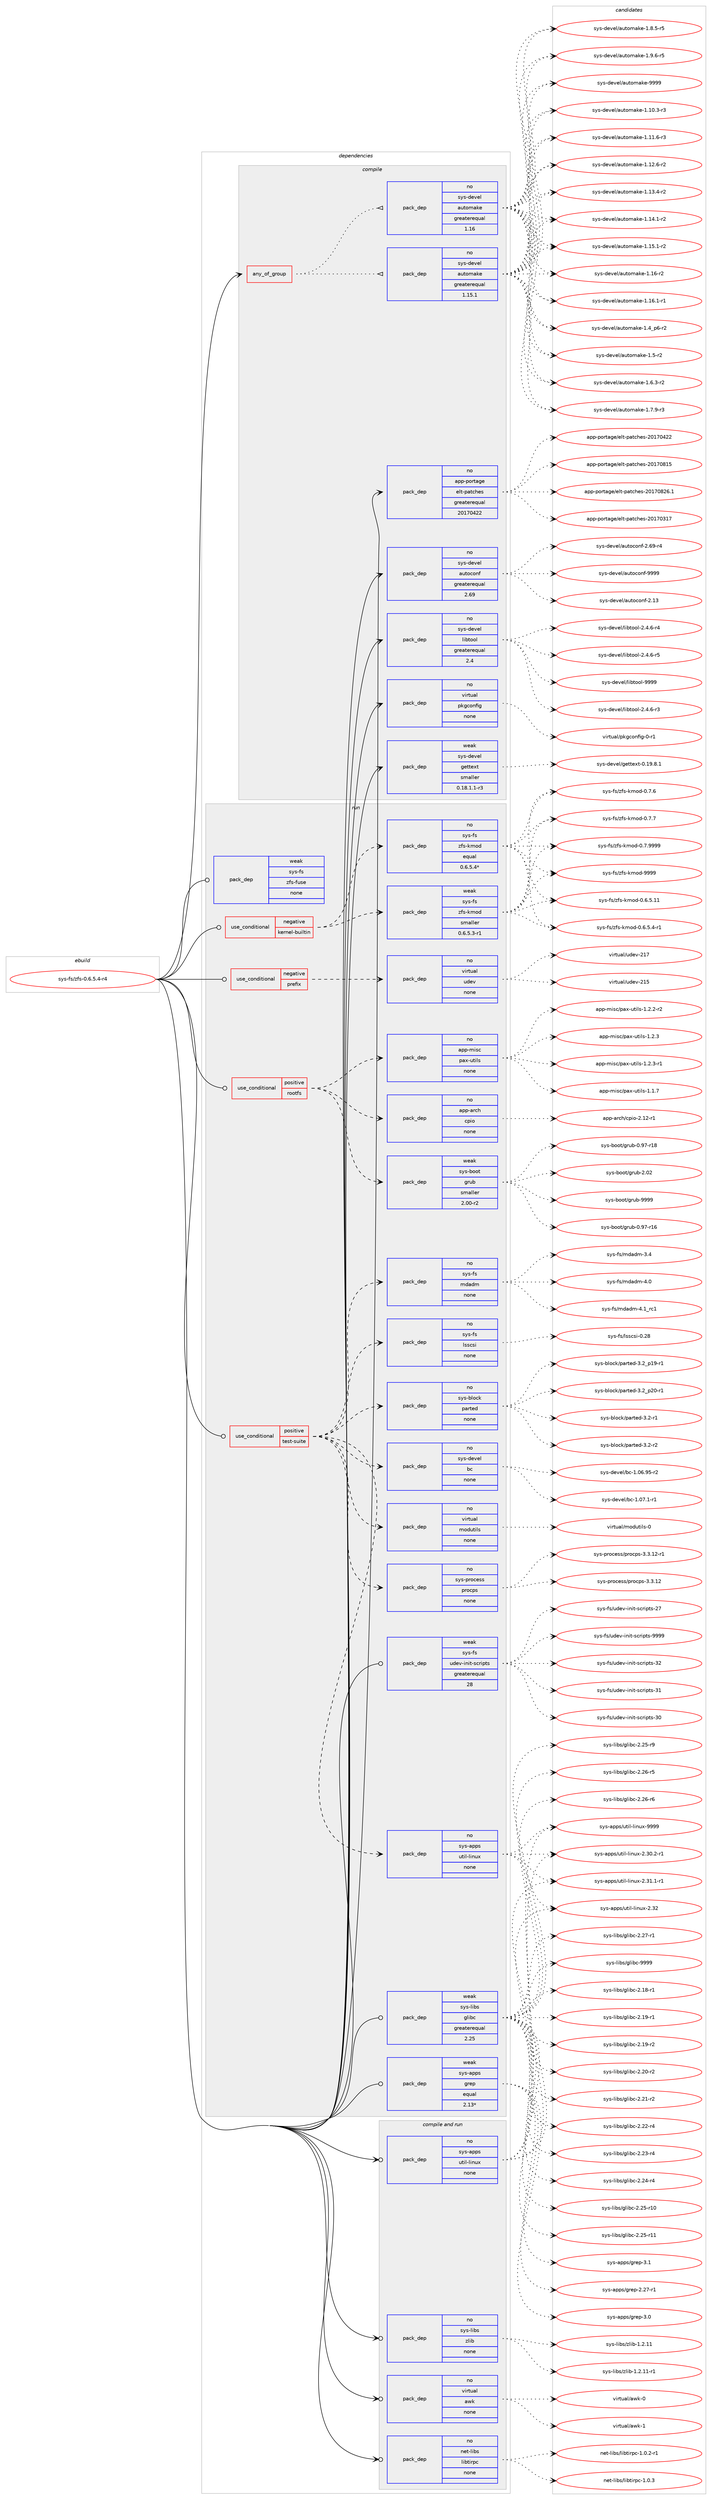 digraph prolog {

# *************
# Graph options
# *************

newrank=true;
concentrate=true;
compound=true;
graph [rankdir=LR,fontname=Helvetica,fontsize=10,ranksep=1.5];#, ranksep=2.5, nodesep=0.2];
edge  [arrowhead=vee];
node  [fontname=Helvetica,fontsize=10];

# **********
# The ebuild
# **********

subgraph cluster_leftcol {
color=gray;
rank=same;
label=<<i>ebuild</i>>;
id [label="sys-fs/zfs-0.6.5.4-r4", color=red, width=4, href="../sys-fs/zfs-0.6.5.4-r4.svg"];
}

# ****************
# The dependencies
# ****************

subgraph cluster_midcol {
color=gray;
label=<<i>dependencies</i>>;
subgraph cluster_compile {
fillcolor="#eeeeee";
style=filled;
label=<<i>compile</i>>;
subgraph any73 {
dependency7080 [label=<<TABLE BORDER="0" CELLBORDER="1" CELLSPACING="0" CELLPADDING="4"><TR><TD CELLPADDING="10">any_of_group</TD></TR></TABLE>>, shape=none, color=red];subgraph pack6257 {
dependency7081 [label=<<TABLE BORDER="0" CELLBORDER="1" CELLSPACING="0" CELLPADDING="4" WIDTH="220"><TR><TD ROWSPAN="6" CELLPADDING="30">pack_dep</TD></TR><TR><TD WIDTH="110">no</TD></TR><TR><TD>sys-devel</TD></TR><TR><TD>automake</TD></TR><TR><TD>greaterequal</TD></TR><TR><TD>1.16</TD></TR></TABLE>>, shape=none, color=blue];
}
dependency7080:e -> dependency7081:w [weight=20,style="dotted",arrowhead="oinv"];
subgraph pack6258 {
dependency7082 [label=<<TABLE BORDER="0" CELLBORDER="1" CELLSPACING="0" CELLPADDING="4" WIDTH="220"><TR><TD ROWSPAN="6" CELLPADDING="30">pack_dep</TD></TR><TR><TD WIDTH="110">no</TD></TR><TR><TD>sys-devel</TD></TR><TR><TD>automake</TD></TR><TR><TD>greaterequal</TD></TR><TR><TD>1.15.1</TD></TR></TABLE>>, shape=none, color=blue];
}
dependency7080:e -> dependency7082:w [weight=20,style="dotted",arrowhead="oinv"];
}
id:e -> dependency7080:w [weight=20,style="solid",arrowhead="vee"];
subgraph pack6259 {
dependency7083 [label=<<TABLE BORDER="0" CELLBORDER="1" CELLSPACING="0" CELLPADDING="4" WIDTH="220"><TR><TD ROWSPAN="6" CELLPADDING="30">pack_dep</TD></TR><TR><TD WIDTH="110">no</TD></TR><TR><TD>app-portage</TD></TR><TR><TD>elt-patches</TD></TR><TR><TD>greaterequal</TD></TR><TR><TD>20170422</TD></TR></TABLE>>, shape=none, color=blue];
}
id:e -> dependency7083:w [weight=20,style="solid",arrowhead="vee"];
subgraph pack6260 {
dependency7084 [label=<<TABLE BORDER="0" CELLBORDER="1" CELLSPACING="0" CELLPADDING="4" WIDTH="220"><TR><TD ROWSPAN="6" CELLPADDING="30">pack_dep</TD></TR><TR><TD WIDTH="110">no</TD></TR><TR><TD>sys-devel</TD></TR><TR><TD>autoconf</TD></TR><TR><TD>greaterequal</TD></TR><TR><TD>2.69</TD></TR></TABLE>>, shape=none, color=blue];
}
id:e -> dependency7084:w [weight=20,style="solid",arrowhead="vee"];
subgraph pack6261 {
dependency7085 [label=<<TABLE BORDER="0" CELLBORDER="1" CELLSPACING="0" CELLPADDING="4" WIDTH="220"><TR><TD ROWSPAN="6" CELLPADDING="30">pack_dep</TD></TR><TR><TD WIDTH="110">no</TD></TR><TR><TD>sys-devel</TD></TR><TR><TD>libtool</TD></TR><TR><TD>greaterequal</TD></TR><TR><TD>2.4</TD></TR></TABLE>>, shape=none, color=blue];
}
id:e -> dependency7085:w [weight=20,style="solid",arrowhead="vee"];
subgraph pack6262 {
dependency7086 [label=<<TABLE BORDER="0" CELLBORDER="1" CELLSPACING="0" CELLPADDING="4" WIDTH="220"><TR><TD ROWSPAN="6" CELLPADDING="30">pack_dep</TD></TR><TR><TD WIDTH="110">no</TD></TR><TR><TD>virtual</TD></TR><TR><TD>pkgconfig</TD></TR><TR><TD>none</TD></TR><TR><TD></TD></TR></TABLE>>, shape=none, color=blue];
}
id:e -> dependency7086:w [weight=20,style="solid",arrowhead="vee"];
subgraph pack6263 {
dependency7087 [label=<<TABLE BORDER="0" CELLBORDER="1" CELLSPACING="0" CELLPADDING="4" WIDTH="220"><TR><TD ROWSPAN="6" CELLPADDING="30">pack_dep</TD></TR><TR><TD WIDTH="110">weak</TD></TR><TR><TD>sys-devel</TD></TR><TR><TD>gettext</TD></TR><TR><TD>smaller</TD></TR><TR><TD>0.18.1.1-r3</TD></TR></TABLE>>, shape=none, color=blue];
}
id:e -> dependency7087:w [weight=20,style="solid",arrowhead="vee"];
}
subgraph cluster_compileandrun {
fillcolor="#eeeeee";
style=filled;
label=<<i>compile and run</i>>;
subgraph pack6264 {
dependency7088 [label=<<TABLE BORDER="0" CELLBORDER="1" CELLSPACING="0" CELLPADDING="4" WIDTH="220"><TR><TD ROWSPAN="6" CELLPADDING="30">pack_dep</TD></TR><TR><TD WIDTH="110">no</TD></TR><TR><TD>net-libs</TD></TR><TR><TD>libtirpc</TD></TR><TR><TD>none</TD></TR><TR><TD></TD></TR></TABLE>>, shape=none, color=blue];
}
id:e -> dependency7088:w [weight=20,style="solid",arrowhead="odotvee"];
subgraph pack6265 {
dependency7089 [label=<<TABLE BORDER="0" CELLBORDER="1" CELLSPACING="0" CELLPADDING="4" WIDTH="220"><TR><TD ROWSPAN="6" CELLPADDING="30">pack_dep</TD></TR><TR><TD WIDTH="110">no</TD></TR><TR><TD>sys-apps</TD></TR><TR><TD>util-linux</TD></TR><TR><TD>none</TD></TR><TR><TD></TD></TR></TABLE>>, shape=none, color=blue];
}
id:e -> dependency7089:w [weight=20,style="solid",arrowhead="odotvee"];
subgraph pack6266 {
dependency7090 [label=<<TABLE BORDER="0" CELLBORDER="1" CELLSPACING="0" CELLPADDING="4" WIDTH="220"><TR><TD ROWSPAN="6" CELLPADDING="30">pack_dep</TD></TR><TR><TD WIDTH="110">no</TD></TR><TR><TD>sys-libs</TD></TR><TR><TD>zlib</TD></TR><TR><TD>none</TD></TR><TR><TD></TD></TR></TABLE>>, shape=none, color=blue];
}
id:e -> dependency7090:w [weight=20,style="solid",arrowhead="odotvee"];
subgraph pack6267 {
dependency7091 [label=<<TABLE BORDER="0" CELLBORDER="1" CELLSPACING="0" CELLPADDING="4" WIDTH="220"><TR><TD ROWSPAN="6" CELLPADDING="30">pack_dep</TD></TR><TR><TD WIDTH="110">no</TD></TR><TR><TD>virtual</TD></TR><TR><TD>awk</TD></TR><TR><TD>none</TD></TR><TR><TD></TD></TR></TABLE>>, shape=none, color=blue];
}
id:e -> dependency7091:w [weight=20,style="solid",arrowhead="odotvee"];
}
subgraph cluster_run {
fillcolor="#eeeeee";
style=filled;
label=<<i>run</i>>;
subgraph cond751 {
dependency7092 [label=<<TABLE BORDER="0" CELLBORDER="1" CELLSPACING="0" CELLPADDING="4"><TR><TD ROWSPAN="3" CELLPADDING="10">use_conditional</TD></TR><TR><TD>negative</TD></TR><TR><TD>kernel-builtin</TD></TR></TABLE>>, shape=none, color=red];
subgraph pack6268 {
dependency7093 [label=<<TABLE BORDER="0" CELLBORDER="1" CELLSPACING="0" CELLPADDING="4" WIDTH="220"><TR><TD ROWSPAN="6" CELLPADDING="30">pack_dep</TD></TR><TR><TD WIDTH="110">no</TD></TR><TR><TD>sys-fs</TD></TR><TR><TD>zfs-kmod</TD></TR><TR><TD>equal</TD></TR><TR><TD>0.6.5.4*</TD></TR></TABLE>>, shape=none, color=blue];
}
dependency7092:e -> dependency7093:w [weight=20,style="dashed",arrowhead="vee"];
subgraph pack6269 {
dependency7094 [label=<<TABLE BORDER="0" CELLBORDER="1" CELLSPACING="0" CELLPADDING="4" WIDTH="220"><TR><TD ROWSPAN="6" CELLPADDING="30">pack_dep</TD></TR><TR><TD WIDTH="110">weak</TD></TR><TR><TD>sys-fs</TD></TR><TR><TD>zfs-kmod</TD></TR><TR><TD>smaller</TD></TR><TR><TD>0.6.5.3-r1</TD></TR></TABLE>>, shape=none, color=blue];
}
dependency7092:e -> dependency7094:w [weight=20,style="dashed",arrowhead="vee"];
}
id:e -> dependency7092:w [weight=20,style="solid",arrowhead="odot"];
subgraph cond752 {
dependency7095 [label=<<TABLE BORDER="0" CELLBORDER="1" CELLSPACING="0" CELLPADDING="4"><TR><TD ROWSPAN="3" CELLPADDING="10">use_conditional</TD></TR><TR><TD>negative</TD></TR><TR><TD>prefix</TD></TR></TABLE>>, shape=none, color=red];
subgraph pack6270 {
dependency7096 [label=<<TABLE BORDER="0" CELLBORDER="1" CELLSPACING="0" CELLPADDING="4" WIDTH="220"><TR><TD ROWSPAN="6" CELLPADDING="30">pack_dep</TD></TR><TR><TD WIDTH="110">no</TD></TR><TR><TD>virtual</TD></TR><TR><TD>udev</TD></TR><TR><TD>none</TD></TR><TR><TD></TD></TR></TABLE>>, shape=none, color=blue];
}
dependency7095:e -> dependency7096:w [weight=20,style="dashed",arrowhead="vee"];
}
id:e -> dependency7095:w [weight=20,style="solid",arrowhead="odot"];
subgraph cond753 {
dependency7097 [label=<<TABLE BORDER="0" CELLBORDER="1" CELLSPACING="0" CELLPADDING="4"><TR><TD ROWSPAN="3" CELLPADDING="10">use_conditional</TD></TR><TR><TD>positive</TD></TR><TR><TD>rootfs</TD></TR></TABLE>>, shape=none, color=red];
subgraph pack6271 {
dependency7098 [label=<<TABLE BORDER="0" CELLBORDER="1" CELLSPACING="0" CELLPADDING="4" WIDTH="220"><TR><TD ROWSPAN="6" CELLPADDING="30">pack_dep</TD></TR><TR><TD WIDTH="110">no</TD></TR><TR><TD>app-arch</TD></TR><TR><TD>cpio</TD></TR><TR><TD>none</TD></TR><TR><TD></TD></TR></TABLE>>, shape=none, color=blue];
}
dependency7097:e -> dependency7098:w [weight=20,style="dashed",arrowhead="vee"];
subgraph pack6272 {
dependency7099 [label=<<TABLE BORDER="0" CELLBORDER="1" CELLSPACING="0" CELLPADDING="4" WIDTH="220"><TR><TD ROWSPAN="6" CELLPADDING="30">pack_dep</TD></TR><TR><TD WIDTH="110">no</TD></TR><TR><TD>app-misc</TD></TR><TR><TD>pax-utils</TD></TR><TR><TD>none</TD></TR><TR><TD></TD></TR></TABLE>>, shape=none, color=blue];
}
dependency7097:e -> dependency7099:w [weight=20,style="dashed",arrowhead="vee"];
subgraph pack6273 {
dependency7100 [label=<<TABLE BORDER="0" CELLBORDER="1" CELLSPACING="0" CELLPADDING="4" WIDTH="220"><TR><TD ROWSPAN="6" CELLPADDING="30">pack_dep</TD></TR><TR><TD WIDTH="110">weak</TD></TR><TR><TD>sys-boot</TD></TR><TR><TD>grub</TD></TR><TR><TD>smaller</TD></TR><TR><TD>2.00-r2</TD></TR></TABLE>>, shape=none, color=blue];
}
dependency7097:e -> dependency7100:w [weight=20,style="dashed",arrowhead="vee"];
}
id:e -> dependency7097:w [weight=20,style="solid",arrowhead="odot"];
subgraph cond754 {
dependency7101 [label=<<TABLE BORDER="0" CELLBORDER="1" CELLSPACING="0" CELLPADDING="4"><TR><TD ROWSPAN="3" CELLPADDING="10">use_conditional</TD></TR><TR><TD>positive</TD></TR><TR><TD>test-suite</TD></TR></TABLE>>, shape=none, color=red];
subgraph pack6274 {
dependency7102 [label=<<TABLE BORDER="0" CELLBORDER="1" CELLSPACING="0" CELLPADDING="4" WIDTH="220"><TR><TD ROWSPAN="6" CELLPADDING="30">pack_dep</TD></TR><TR><TD WIDTH="110">no</TD></TR><TR><TD>sys-apps</TD></TR><TR><TD>util-linux</TD></TR><TR><TD>none</TD></TR><TR><TD></TD></TR></TABLE>>, shape=none, color=blue];
}
dependency7101:e -> dependency7102:w [weight=20,style="dashed",arrowhead="vee"];
subgraph pack6275 {
dependency7103 [label=<<TABLE BORDER="0" CELLBORDER="1" CELLSPACING="0" CELLPADDING="4" WIDTH="220"><TR><TD ROWSPAN="6" CELLPADDING="30">pack_dep</TD></TR><TR><TD WIDTH="110">no</TD></TR><TR><TD>sys-devel</TD></TR><TR><TD>bc</TD></TR><TR><TD>none</TD></TR><TR><TD></TD></TR></TABLE>>, shape=none, color=blue];
}
dependency7101:e -> dependency7103:w [weight=20,style="dashed",arrowhead="vee"];
subgraph pack6276 {
dependency7104 [label=<<TABLE BORDER="0" CELLBORDER="1" CELLSPACING="0" CELLPADDING="4" WIDTH="220"><TR><TD ROWSPAN="6" CELLPADDING="30">pack_dep</TD></TR><TR><TD WIDTH="110">no</TD></TR><TR><TD>sys-block</TD></TR><TR><TD>parted</TD></TR><TR><TD>none</TD></TR><TR><TD></TD></TR></TABLE>>, shape=none, color=blue];
}
dependency7101:e -> dependency7104:w [weight=20,style="dashed",arrowhead="vee"];
subgraph pack6277 {
dependency7105 [label=<<TABLE BORDER="0" CELLBORDER="1" CELLSPACING="0" CELLPADDING="4" WIDTH="220"><TR><TD ROWSPAN="6" CELLPADDING="30">pack_dep</TD></TR><TR><TD WIDTH="110">no</TD></TR><TR><TD>sys-fs</TD></TR><TR><TD>lsscsi</TD></TR><TR><TD>none</TD></TR><TR><TD></TD></TR></TABLE>>, shape=none, color=blue];
}
dependency7101:e -> dependency7105:w [weight=20,style="dashed",arrowhead="vee"];
subgraph pack6278 {
dependency7106 [label=<<TABLE BORDER="0" CELLBORDER="1" CELLSPACING="0" CELLPADDING="4" WIDTH="220"><TR><TD ROWSPAN="6" CELLPADDING="30">pack_dep</TD></TR><TR><TD WIDTH="110">no</TD></TR><TR><TD>sys-fs</TD></TR><TR><TD>mdadm</TD></TR><TR><TD>none</TD></TR><TR><TD></TD></TR></TABLE>>, shape=none, color=blue];
}
dependency7101:e -> dependency7106:w [weight=20,style="dashed",arrowhead="vee"];
subgraph pack6279 {
dependency7107 [label=<<TABLE BORDER="0" CELLBORDER="1" CELLSPACING="0" CELLPADDING="4" WIDTH="220"><TR><TD ROWSPAN="6" CELLPADDING="30">pack_dep</TD></TR><TR><TD WIDTH="110">no</TD></TR><TR><TD>sys-process</TD></TR><TR><TD>procps</TD></TR><TR><TD>none</TD></TR><TR><TD></TD></TR></TABLE>>, shape=none, color=blue];
}
dependency7101:e -> dependency7107:w [weight=20,style="dashed",arrowhead="vee"];
subgraph pack6280 {
dependency7108 [label=<<TABLE BORDER="0" CELLBORDER="1" CELLSPACING="0" CELLPADDING="4" WIDTH="220"><TR><TD ROWSPAN="6" CELLPADDING="30">pack_dep</TD></TR><TR><TD WIDTH="110">no</TD></TR><TR><TD>virtual</TD></TR><TR><TD>modutils</TD></TR><TR><TD>none</TD></TR><TR><TD></TD></TR></TABLE>>, shape=none, color=blue];
}
dependency7101:e -> dependency7108:w [weight=20,style="dashed",arrowhead="vee"];
}
id:e -> dependency7101:w [weight=20,style="solid",arrowhead="odot"];
subgraph pack6281 {
dependency7109 [label=<<TABLE BORDER="0" CELLBORDER="1" CELLSPACING="0" CELLPADDING="4" WIDTH="220"><TR><TD ROWSPAN="6" CELLPADDING="30">pack_dep</TD></TR><TR><TD WIDTH="110">weak</TD></TR><TR><TD>sys-apps</TD></TR><TR><TD>grep</TD></TR><TR><TD>equal</TD></TR><TR><TD>2.13*</TD></TR></TABLE>>, shape=none, color=blue];
}
id:e -> dependency7109:w [weight=20,style="solid",arrowhead="odot"];
subgraph pack6282 {
dependency7110 [label=<<TABLE BORDER="0" CELLBORDER="1" CELLSPACING="0" CELLPADDING="4" WIDTH="220"><TR><TD ROWSPAN="6" CELLPADDING="30">pack_dep</TD></TR><TR><TD WIDTH="110">weak</TD></TR><TR><TD>sys-fs</TD></TR><TR><TD>udev-init-scripts</TD></TR><TR><TD>greaterequal</TD></TR><TR><TD>28</TD></TR></TABLE>>, shape=none, color=blue];
}
id:e -> dependency7110:w [weight=20,style="solid",arrowhead="odot"];
subgraph pack6283 {
dependency7111 [label=<<TABLE BORDER="0" CELLBORDER="1" CELLSPACING="0" CELLPADDING="4" WIDTH="220"><TR><TD ROWSPAN="6" CELLPADDING="30">pack_dep</TD></TR><TR><TD WIDTH="110">weak</TD></TR><TR><TD>sys-fs</TD></TR><TR><TD>zfs-fuse</TD></TR><TR><TD>none</TD></TR><TR><TD></TD></TR></TABLE>>, shape=none, color=blue];
}
id:e -> dependency7111:w [weight=20,style="solid",arrowhead="odot"];
subgraph pack6284 {
dependency7112 [label=<<TABLE BORDER="0" CELLBORDER="1" CELLSPACING="0" CELLPADDING="4" WIDTH="220"><TR><TD ROWSPAN="6" CELLPADDING="30">pack_dep</TD></TR><TR><TD WIDTH="110">weak</TD></TR><TR><TD>sys-libs</TD></TR><TR><TD>glibc</TD></TR><TR><TD>greaterequal</TD></TR><TR><TD>2.25</TD></TR></TABLE>>, shape=none, color=blue];
}
id:e -> dependency7112:w [weight=20,style="solid",arrowhead="odot"];
}
}

# **************
# The candidates
# **************

subgraph cluster_choices {
rank=same;
color=gray;
label=<<i>candidates</i>>;

subgraph choice6257 {
color=black;
nodesep=1;
choice11512111545100101118101108479711711611110997107101454946494846514511451 [label="sys-devel/automake-1.10.3-r3", color=red, width=4,href="../sys-devel/automake-1.10.3-r3.svg"];
choice11512111545100101118101108479711711611110997107101454946494946544511451 [label="sys-devel/automake-1.11.6-r3", color=red, width=4,href="../sys-devel/automake-1.11.6-r3.svg"];
choice11512111545100101118101108479711711611110997107101454946495046544511450 [label="sys-devel/automake-1.12.6-r2", color=red, width=4,href="../sys-devel/automake-1.12.6-r2.svg"];
choice11512111545100101118101108479711711611110997107101454946495146524511450 [label="sys-devel/automake-1.13.4-r2", color=red, width=4,href="../sys-devel/automake-1.13.4-r2.svg"];
choice11512111545100101118101108479711711611110997107101454946495246494511450 [label="sys-devel/automake-1.14.1-r2", color=red, width=4,href="../sys-devel/automake-1.14.1-r2.svg"];
choice11512111545100101118101108479711711611110997107101454946495346494511450 [label="sys-devel/automake-1.15.1-r2", color=red, width=4,href="../sys-devel/automake-1.15.1-r2.svg"];
choice1151211154510010111810110847971171161111099710710145494649544511450 [label="sys-devel/automake-1.16-r2", color=red, width=4,href="../sys-devel/automake-1.16-r2.svg"];
choice11512111545100101118101108479711711611110997107101454946495446494511449 [label="sys-devel/automake-1.16.1-r1", color=red, width=4,href="../sys-devel/automake-1.16.1-r1.svg"];
choice115121115451001011181011084797117116111109971071014549465295112544511450 [label="sys-devel/automake-1.4_p6-r2", color=red, width=4,href="../sys-devel/automake-1.4_p6-r2.svg"];
choice11512111545100101118101108479711711611110997107101454946534511450 [label="sys-devel/automake-1.5-r2", color=red, width=4,href="../sys-devel/automake-1.5-r2.svg"];
choice115121115451001011181011084797117116111109971071014549465446514511450 [label="sys-devel/automake-1.6.3-r2", color=red, width=4,href="../sys-devel/automake-1.6.3-r2.svg"];
choice115121115451001011181011084797117116111109971071014549465546574511451 [label="sys-devel/automake-1.7.9-r3", color=red, width=4,href="../sys-devel/automake-1.7.9-r3.svg"];
choice115121115451001011181011084797117116111109971071014549465646534511453 [label="sys-devel/automake-1.8.5-r5", color=red, width=4,href="../sys-devel/automake-1.8.5-r5.svg"];
choice115121115451001011181011084797117116111109971071014549465746544511453 [label="sys-devel/automake-1.9.6-r5", color=red, width=4,href="../sys-devel/automake-1.9.6-r5.svg"];
choice115121115451001011181011084797117116111109971071014557575757 [label="sys-devel/automake-9999", color=red, width=4,href="../sys-devel/automake-9999.svg"];
dependency7081:e -> choice11512111545100101118101108479711711611110997107101454946494846514511451:w [style=dotted,weight="100"];
dependency7081:e -> choice11512111545100101118101108479711711611110997107101454946494946544511451:w [style=dotted,weight="100"];
dependency7081:e -> choice11512111545100101118101108479711711611110997107101454946495046544511450:w [style=dotted,weight="100"];
dependency7081:e -> choice11512111545100101118101108479711711611110997107101454946495146524511450:w [style=dotted,weight="100"];
dependency7081:e -> choice11512111545100101118101108479711711611110997107101454946495246494511450:w [style=dotted,weight="100"];
dependency7081:e -> choice11512111545100101118101108479711711611110997107101454946495346494511450:w [style=dotted,weight="100"];
dependency7081:e -> choice1151211154510010111810110847971171161111099710710145494649544511450:w [style=dotted,weight="100"];
dependency7081:e -> choice11512111545100101118101108479711711611110997107101454946495446494511449:w [style=dotted,weight="100"];
dependency7081:e -> choice115121115451001011181011084797117116111109971071014549465295112544511450:w [style=dotted,weight="100"];
dependency7081:e -> choice11512111545100101118101108479711711611110997107101454946534511450:w [style=dotted,weight="100"];
dependency7081:e -> choice115121115451001011181011084797117116111109971071014549465446514511450:w [style=dotted,weight="100"];
dependency7081:e -> choice115121115451001011181011084797117116111109971071014549465546574511451:w [style=dotted,weight="100"];
dependency7081:e -> choice115121115451001011181011084797117116111109971071014549465646534511453:w [style=dotted,weight="100"];
dependency7081:e -> choice115121115451001011181011084797117116111109971071014549465746544511453:w [style=dotted,weight="100"];
dependency7081:e -> choice115121115451001011181011084797117116111109971071014557575757:w [style=dotted,weight="100"];
}
subgraph choice6258 {
color=black;
nodesep=1;
choice11512111545100101118101108479711711611110997107101454946494846514511451 [label="sys-devel/automake-1.10.3-r3", color=red, width=4,href="../sys-devel/automake-1.10.3-r3.svg"];
choice11512111545100101118101108479711711611110997107101454946494946544511451 [label="sys-devel/automake-1.11.6-r3", color=red, width=4,href="../sys-devel/automake-1.11.6-r3.svg"];
choice11512111545100101118101108479711711611110997107101454946495046544511450 [label="sys-devel/automake-1.12.6-r2", color=red, width=4,href="../sys-devel/automake-1.12.6-r2.svg"];
choice11512111545100101118101108479711711611110997107101454946495146524511450 [label="sys-devel/automake-1.13.4-r2", color=red, width=4,href="../sys-devel/automake-1.13.4-r2.svg"];
choice11512111545100101118101108479711711611110997107101454946495246494511450 [label="sys-devel/automake-1.14.1-r2", color=red, width=4,href="../sys-devel/automake-1.14.1-r2.svg"];
choice11512111545100101118101108479711711611110997107101454946495346494511450 [label="sys-devel/automake-1.15.1-r2", color=red, width=4,href="../sys-devel/automake-1.15.1-r2.svg"];
choice1151211154510010111810110847971171161111099710710145494649544511450 [label="sys-devel/automake-1.16-r2", color=red, width=4,href="../sys-devel/automake-1.16-r2.svg"];
choice11512111545100101118101108479711711611110997107101454946495446494511449 [label="sys-devel/automake-1.16.1-r1", color=red, width=4,href="../sys-devel/automake-1.16.1-r1.svg"];
choice115121115451001011181011084797117116111109971071014549465295112544511450 [label="sys-devel/automake-1.4_p6-r2", color=red, width=4,href="../sys-devel/automake-1.4_p6-r2.svg"];
choice11512111545100101118101108479711711611110997107101454946534511450 [label="sys-devel/automake-1.5-r2", color=red, width=4,href="../sys-devel/automake-1.5-r2.svg"];
choice115121115451001011181011084797117116111109971071014549465446514511450 [label="sys-devel/automake-1.6.3-r2", color=red, width=4,href="../sys-devel/automake-1.6.3-r2.svg"];
choice115121115451001011181011084797117116111109971071014549465546574511451 [label="sys-devel/automake-1.7.9-r3", color=red, width=4,href="../sys-devel/automake-1.7.9-r3.svg"];
choice115121115451001011181011084797117116111109971071014549465646534511453 [label="sys-devel/automake-1.8.5-r5", color=red, width=4,href="../sys-devel/automake-1.8.5-r5.svg"];
choice115121115451001011181011084797117116111109971071014549465746544511453 [label="sys-devel/automake-1.9.6-r5", color=red, width=4,href="../sys-devel/automake-1.9.6-r5.svg"];
choice115121115451001011181011084797117116111109971071014557575757 [label="sys-devel/automake-9999", color=red, width=4,href="../sys-devel/automake-9999.svg"];
dependency7082:e -> choice11512111545100101118101108479711711611110997107101454946494846514511451:w [style=dotted,weight="100"];
dependency7082:e -> choice11512111545100101118101108479711711611110997107101454946494946544511451:w [style=dotted,weight="100"];
dependency7082:e -> choice11512111545100101118101108479711711611110997107101454946495046544511450:w [style=dotted,weight="100"];
dependency7082:e -> choice11512111545100101118101108479711711611110997107101454946495146524511450:w [style=dotted,weight="100"];
dependency7082:e -> choice11512111545100101118101108479711711611110997107101454946495246494511450:w [style=dotted,weight="100"];
dependency7082:e -> choice11512111545100101118101108479711711611110997107101454946495346494511450:w [style=dotted,weight="100"];
dependency7082:e -> choice1151211154510010111810110847971171161111099710710145494649544511450:w [style=dotted,weight="100"];
dependency7082:e -> choice11512111545100101118101108479711711611110997107101454946495446494511449:w [style=dotted,weight="100"];
dependency7082:e -> choice115121115451001011181011084797117116111109971071014549465295112544511450:w [style=dotted,weight="100"];
dependency7082:e -> choice11512111545100101118101108479711711611110997107101454946534511450:w [style=dotted,weight="100"];
dependency7082:e -> choice115121115451001011181011084797117116111109971071014549465446514511450:w [style=dotted,weight="100"];
dependency7082:e -> choice115121115451001011181011084797117116111109971071014549465546574511451:w [style=dotted,weight="100"];
dependency7082:e -> choice115121115451001011181011084797117116111109971071014549465646534511453:w [style=dotted,weight="100"];
dependency7082:e -> choice115121115451001011181011084797117116111109971071014549465746544511453:w [style=dotted,weight="100"];
dependency7082:e -> choice115121115451001011181011084797117116111109971071014557575757:w [style=dotted,weight="100"];
}
subgraph choice6259 {
color=black;
nodesep=1;
choice97112112451121111141169710310147101108116451129711699104101115455048495548514955 [label="app-portage/elt-patches-20170317", color=red, width=4,href="../app-portage/elt-patches-20170317.svg"];
choice97112112451121111141169710310147101108116451129711699104101115455048495548525050 [label="app-portage/elt-patches-20170422", color=red, width=4,href="../app-portage/elt-patches-20170422.svg"];
choice97112112451121111141169710310147101108116451129711699104101115455048495548564953 [label="app-portage/elt-patches-20170815", color=red, width=4,href="../app-portage/elt-patches-20170815.svg"];
choice971121124511211111411697103101471011081164511297116991041011154550484955485650544649 [label="app-portage/elt-patches-20170826.1", color=red, width=4,href="../app-portage/elt-patches-20170826.1.svg"];
dependency7083:e -> choice97112112451121111141169710310147101108116451129711699104101115455048495548514955:w [style=dotted,weight="100"];
dependency7083:e -> choice97112112451121111141169710310147101108116451129711699104101115455048495548525050:w [style=dotted,weight="100"];
dependency7083:e -> choice97112112451121111141169710310147101108116451129711699104101115455048495548564953:w [style=dotted,weight="100"];
dependency7083:e -> choice971121124511211111411697103101471011081164511297116991041011154550484955485650544649:w [style=dotted,weight="100"];
}
subgraph choice6260 {
color=black;
nodesep=1;
choice115121115451001011181011084797117116111991111101024550464951 [label="sys-devel/autoconf-2.13", color=red, width=4,href="../sys-devel/autoconf-2.13.svg"];
choice1151211154510010111810110847971171161119911111010245504654574511452 [label="sys-devel/autoconf-2.69-r4", color=red, width=4,href="../sys-devel/autoconf-2.69-r4.svg"];
choice115121115451001011181011084797117116111991111101024557575757 [label="sys-devel/autoconf-9999", color=red, width=4,href="../sys-devel/autoconf-9999.svg"];
dependency7084:e -> choice115121115451001011181011084797117116111991111101024550464951:w [style=dotted,weight="100"];
dependency7084:e -> choice1151211154510010111810110847971171161119911111010245504654574511452:w [style=dotted,weight="100"];
dependency7084:e -> choice115121115451001011181011084797117116111991111101024557575757:w [style=dotted,weight="100"];
}
subgraph choice6261 {
color=black;
nodesep=1;
choice1151211154510010111810110847108105981161111111084550465246544511451 [label="sys-devel/libtool-2.4.6-r3", color=red, width=4,href="../sys-devel/libtool-2.4.6-r3.svg"];
choice1151211154510010111810110847108105981161111111084550465246544511452 [label="sys-devel/libtool-2.4.6-r4", color=red, width=4,href="../sys-devel/libtool-2.4.6-r4.svg"];
choice1151211154510010111810110847108105981161111111084550465246544511453 [label="sys-devel/libtool-2.4.6-r5", color=red, width=4,href="../sys-devel/libtool-2.4.6-r5.svg"];
choice1151211154510010111810110847108105981161111111084557575757 [label="sys-devel/libtool-9999", color=red, width=4,href="../sys-devel/libtool-9999.svg"];
dependency7085:e -> choice1151211154510010111810110847108105981161111111084550465246544511451:w [style=dotted,weight="100"];
dependency7085:e -> choice1151211154510010111810110847108105981161111111084550465246544511452:w [style=dotted,weight="100"];
dependency7085:e -> choice1151211154510010111810110847108105981161111111084550465246544511453:w [style=dotted,weight="100"];
dependency7085:e -> choice1151211154510010111810110847108105981161111111084557575757:w [style=dotted,weight="100"];
}
subgraph choice6262 {
color=black;
nodesep=1;
choice11810511411611797108471121071039911111010210510345484511449 [label="virtual/pkgconfig-0-r1", color=red, width=4,href="../virtual/pkgconfig-0-r1.svg"];
dependency7086:e -> choice11810511411611797108471121071039911111010210510345484511449:w [style=dotted,weight="100"];
}
subgraph choice6263 {
color=black;
nodesep=1;
choice1151211154510010111810110847103101116116101120116454846495746564649 [label="sys-devel/gettext-0.19.8.1", color=red, width=4,href="../sys-devel/gettext-0.19.8.1.svg"];
dependency7087:e -> choice1151211154510010111810110847103101116116101120116454846495746564649:w [style=dotted,weight="100"];
}
subgraph choice6264 {
color=black;
nodesep=1;
choice11010111645108105981154710810598116105114112994549464846504511449 [label="net-libs/libtirpc-1.0.2-r1", color=red, width=4,href="../net-libs/libtirpc-1.0.2-r1.svg"];
choice1101011164510810598115471081059811610511411299454946484651 [label="net-libs/libtirpc-1.0.3", color=red, width=4,href="../net-libs/libtirpc-1.0.3.svg"];
dependency7088:e -> choice11010111645108105981154710810598116105114112994549464846504511449:w [style=dotted,weight="100"];
dependency7088:e -> choice1101011164510810598115471081059811610511411299454946484651:w [style=dotted,weight="100"];
}
subgraph choice6265 {
color=black;
nodesep=1;
choice11512111545971121121154711711610510845108105110117120455046514846504511449 [label="sys-apps/util-linux-2.30.2-r1", color=red, width=4,href="../sys-apps/util-linux-2.30.2-r1.svg"];
choice11512111545971121121154711711610510845108105110117120455046514946494511449 [label="sys-apps/util-linux-2.31.1-r1", color=red, width=4,href="../sys-apps/util-linux-2.31.1-r1.svg"];
choice115121115459711211211547117116105108451081051101171204550465150 [label="sys-apps/util-linux-2.32", color=red, width=4,href="../sys-apps/util-linux-2.32.svg"];
choice115121115459711211211547117116105108451081051101171204557575757 [label="sys-apps/util-linux-9999", color=red, width=4,href="../sys-apps/util-linux-9999.svg"];
dependency7089:e -> choice11512111545971121121154711711610510845108105110117120455046514846504511449:w [style=dotted,weight="100"];
dependency7089:e -> choice11512111545971121121154711711610510845108105110117120455046514946494511449:w [style=dotted,weight="100"];
dependency7089:e -> choice115121115459711211211547117116105108451081051101171204550465150:w [style=dotted,weight="100"];
dependency7089:e -> choice115121115459711211211547117116105108451081051101171204557575757:w [style=dotted,weight="100"];
}
subgraph choice6266 {
color=black;
nodesep=1;
choice1151211154510810598115471221081059845494650464949 [label="sys-libs/zlib-1.2.11", color=red, width=4,href="../sys-libs/zlib-1.2.11.svg"];
choice11512111545108105981154712210810598454946504649494511449 [label="sys-libs/zlib-1.2.11-r1", color=red, width=4,href="../sys-libs/zlib-1.2.11-r1.svg"];
dependency7090:e -> choice1151211154510810598115471221081059845494650464949:w [style=dotted,weight="100"];
dependency7090:e -> choice11512111545108105981154712210810598454946504649494511449:w [style=dotted,weight="100"];
}
subgraph choice6267 {
color=black;
nodesep=1;
choice1181051141161179710847971191074548 [label="virtual/awk-0", color=red, width=4,href="../virtual/awk-0.svg"];
choice1181051141161179710847971191074549 [label="virtual/awk-1", color=red, width=4,href="../virtual/awk-1.svg"];
dependency7091:e -> choice1181051141161179710847971191074548:w [style=dotted,weight="100"];
dependency7091:e -> choice1181051141161179710847971191074549:w [style=dotted,weight="100"];
}
subgraph choice6268 {
color=black;
nodesep=1;
choice115121115451021154712210211545107109111100454846544653464949 [label="sys-fs/zfs-kmod-0.6.5.11", color=red, width=4,href="../sys-fs/zfs-kmod-0.6.5.11.svg"];
choice11512111545102115471221021154510710911110045484654465346524511449 [label="sys-fs/zfs-kmod-0.6.5.4-r1", color=red, width=4,href="../sys-fs/zfs-kmod-0.6.5.4-r1.svg"];
choice115121115451021154712210211545107109111100454846554654 [label="sys-fs/zfs-kmod-0.7.6", color=red, width=4,href="../sys-fs/zfs-kmod-0.7.6.svg"];
choice115121115451021154712210211545107109111100454846554655 [label="sys-fs/zfs-kmod-0.7.7", color=red, width=4,href="../sys-fs/zfs-kmod-0.7.7.svg"];
choice115121115451021154712210211545107109111100454846554657575757 [label="sys-fs/zfs-kmod-0.7.9999", color=red, width=4,href="../sys-fs/zfs-kmod-0.7.9999.svg"];
choice1151211154510211547122102115451071091111004557575757 [label="sys-fs/zfs-kmod-9999", color=red, width=4,href="../sys-fs/zfs-kmod-9999.svg"];
dependency7093:e -> choice115121115451021154712210211545107109111100454846544653464949:w [style=dotted,weight="100"];
dependency7093:e -> choice11512111545102115471221021154510710911110045484654465346524511449:w [style=dotted,weight="100"];
dependency7093:e -> choice115121115451021154712210211545107109111100454846554654:w [style=dotted,weight="100"];
dependency7093:e -> choice115121115451021154712210211545107109111100454846554655:w [style=dotted,weight="100"];
dependency7093:e -> choice115121115451021154712210211545107109111100454846554657575757:w [style=dotted,weight="100"];
dependency7093:e -> choice1151211154510211547122102115451071091111004557575757:w [style=dotted,weight="100"];
}
subgraph choice6269 {
color=black;
nodesep=1;
choice115121115451021154712210211545107109111100454846544653464949 [label="sys-fs/zfs-kmod-0.6.5.11", color=red, width=4,href="../sys-fs/zfs-kmod-0.6.5.11.svg"];
choice11512111545102115471221021154510710911110045484654465346524511449 [label="sys-fs/zfs-kmod-0.6.5.4-r1", color=red, width=4,href="../sys-fs/zfs-kmod-0.6.5.4-r1.svg"];
choice115121115451021154712210211545107109111100454846554654 [label="sys-fs/zfs-kmod-0.7.6", color=red, width=4,href="../sys-fs/zfs-kmod-0.7.6.svg"];
choice115121115451021154712210211545107109111100454846554655 [label="sys-fs/zfs-kmod-0.7.7", color=red, width=4,href="../sys-fs/zfs-kmod-0.7.7.svg"];
choice115121115451021154712210211545107109111100454846554657575757 [label="sys-fs/zfs-kmod-0.7.9999", color=red, width=4,href="../sys-fs/zfs-kmod-0.7.9999.svg"];
choice1151211154510211547122102115451071091111004557575757 [label="sys-fs/zfs-kmod-9999", color=red, width=4,href="../sys-fs/zfs-kmod-9999.svg"];
dependency7094:e -> choice115121115451021154712210211545107109111100454846544653464949:w [style=dotted,weight="100"];
dependency7094:e -> choice11512111545102115471221021154510710911110045484654465346524511449:w [style=dotted,weight="100"];
dependency7094:e -> choice115121115451021154712210211545107109111100454846554654:w [style=dotted,weight="100"];
dependency7094:e -> choice115121115451021154712210211545107109111100454846554655:w [style=dotted,weight="100"];
dependency7094:e -> choice115121115451021154712210211545107109111100454846554657575757:w [style=dotted,weight="100"];
dependency7094:e -> choice1151211154510211547122102115451071091111004557575757:w [style=dotted,weight="100"];
}
subgraph choice6270 {
color=black;
nodesep=1;
choice118105114116117971084711710010111845504953 [label="virtual/udev-215", color=red, width=4,href="../virtual/udev-215.svg"];
choice118105114116117971084711710010111845504955 [label="virtual/udev-217", color=red, width=4,href="../virtual/udev-217.svg"];
dependency7096:e -> choice118105114116117971084711710010111845504953:w [style=dotted,weight="100"];
dependency7096:e -> choice118105114116117971084711710010111845504955:w [style=dotted,weight="100"];
}
subgraph choice6271 {
color=black;
nodesep=1;
choice97112112459711499104479911210511145504649504511449 [label="app-arch/cpio-2.12-r1", color=red, width=4,href="../app-arch/cpio-2.12-r1.svg"];
dependency7098:e -> choice97112112459711499104479911210511145504649504511449:w [style=dotted,weight="100"];
}
subgraph choice6272 {
color=black;
nodesep=1;
choice971121124510910511599471129712045117116105108115454946494655 [label="app-misc/pax-utils-1.1.7", color=red, width=4,href="../app-misc/pax-utils-1.1.7.svg"];
choice9711211245109105115994711297120451171161051081154549465046504511450 [label="app-misc/pax-utils-1.2.2-r2", color=red, width=4,href="../app-misc/pax-utils-1.2.2-r2.svg"];
choice971121124510910511599471129712045117116105108115454946504651 [label="app-misc/pax-utils-1.2.3", color=red, width=4,href="../app-misc/pax-utils-1.2.3.svg"];
choice9711211245109105115994711297120451171161051081154549465046514511449 [label="app-misc/pax-utils-1.2.3-r1", color=red, width=4,href="../app-misc/pax-utils-1.2.3-r1.svg"];
dependency7099:e -> choice971121124510910511599471129712045117116105108115454946494655:w [style=dotted,weight="100"];
dependency7099:e -> choice9711211245109105115994711297120451171161051081154549465046504511450:w [style=dotted,weight="100"];
dependency7099:e -> choice971121124510910511599471129712045117116105108115454946504651:w [style=dotted,weight="100"];
dependency7099:e -> choice9711211245109105115994711297120451171161051081154549465046514511449:w [style=dotted,weight="100"];
}
subgraph choice6273 {
color=black;
nodesep=1;
choice115121115459811111111647103114117984548465755451144954 [label="sys-boot/grub-0.97-r16", color=red, width=4,href="../sys-boot/grub-0.97-r16.svg"];
choice115121115459811111111647103114117984548465755451144956 [label="sys-boot/grub-0.97-r18", color=red, width=4,href="../sys-boot/grub-0.97-r18.svg"];
choice115121115459811111111647103114117984550464850 [label="sys-boot/grub-2.02", color=red, width=4,href="../sys-boot/grub-2.02.svg"];
choice115121115459811111111647103114117984557575757 [label="sys-boot/grub-9999", color=red, width=4,href="../sys-boot/grub-9999.svg"];
dependency7100:e -> choice115121115459811111111647103114117984548465755451144954:w [style=dotted,weight="100"];
dependency7100:e -> choice115121115459811111111647103114117984548465755451144956:w [style=dotted,weight="100"];
dependency7100:e -> choice115121115459811111111647103114117984550464850:w [style=dotted,weight="100"];
dependency7100:e -> choice115121115459811111111647103114117984557575757:w [style=dotted,weight="100"];
}
subgraph choice6274 {
color=black;
nodesep=1;
choice11512111545971121121154711711610510845108105110117120455046514846504511449 [label="sys-apps/util-linux-2.30.2-r1", color=red, width=4,href="../sys-apps/util-linux-2.30.2-r1.svg"];
choice11512111545971121121154711711610510845108105110117120455046514946494511449 [label="sys-apps/util-linux-2.31.1-r1", color=red, width=4,href="../sys-apps/util-linux-2.31.1-r1.svg"];
choice115121115459711211211547117116105108451081051101171204550465150 [label="sys-apps/util-linux-2.32", color=red, width=4,href="../sys-apps/util-linux-2.32.svg"];
choice115121115459711211211547117116105108451081051101171204557575757 [label="sys-apps/util-linux-9999", color=red, width=4,href="../sys-apps/util-linux-9999.svg"];
dependency7102:e -> choice11512111545971121121154711711610510845108105110117120455046514846504511449:w [style=dotted,weight="100"];
dependency7102:e -> choice11512111545971121121154711711610510845108105110117120455046514946494511449:w [style=dotted,weight="100"];
dependency7102:e -> choice115121115459711211211547117116105108451081051101171204550465150:w [style=dotted,weight="100"];
dependency7102:e -> choice115121115459711211211547117116105108451081051101171204557575757:w [style=dotted,weight="100"];
}
subgraph choice6275 {
color=black;
nodesep=1;
choice1151211154510010111810110847989945494648544657534511450 [label="sys-devel/bc-1.06.95-r2", color=red, width=4,href="../sys-devel/bc-1.06.95-r2.svg"];
choice11512111545100101118101108479899454946485546494511449 [label="sys-devel/bc-1.07.1-r1", color=red, width=4,href="../sys-devel/bc-1.07.1-r1.svg"];
dependency7103:e -> choice1151211154510010111810110847989945494648544657534511450:w [style=dotted,weight="100"];
dependency7103:e -> choice11512111545100101118101108479899454946485546494511449:w [style=dotted,weight="100"];
}
subgraph choice6276 {
color=black;
nodesep=1;
choice1151211154598108111991074711297114116101100455146504511449 [label="sys-block/parted-3.2-r1", color=red, width=4,href="../sys-block/parted-3.2-r1.svg"];
choice1151211154598108111991074711297114116101100455146504511450 [label="sys-block/parted-3.2-r2", color=red, width=4,href="../sys-block/parted-3.2-r2.svg"];
choice1151211154598108111991074711297114116101100455146509511249574511449 [label="sys-block/parted-3.2_p19-r1", color=red, width=4,href="../sys-block/parted-3.2_p19-r1.svg"];
choice1151211154598108111991074711297114116101100455146509511250484511449 [label="sys-block/parted-3.2_p20-r1", color=red, width=4,href="../sys-block/parted-3.2_p20-r1.svg"];
dependency7104:e -> choice1151211154598108111991074711297114116101100455146504511449:w [style=dotted,weight="100"];
dependency7104:e -> choice1151211154598108111991074711297114116101100455146504511450:w [style=dotted,weight="100"];
dependency7104:e -> choice1151211154598108111991074711297114116101100455146509511249574511449:w [style=dotted,weight="100"];
dependency7104:e -> choice1151211154598108111991074711297114116101100455146509511250484511449:w [style=dotted,weight="100"];
}
subgraph choice6277 {
color=black;
nodesep=1;
choice1151211154510211547108115115991151054548465056 [label="sys-fs/lsscsi-0.28", color=red, width=4,href="../sys-fs/lsscsi-0.28.svg"];
dependency7105:e -> choice1151211154510211547108115115991151054548465056:w [style=dotted,weight="100"];
}
subgraph choice6278 {
color=black;
nodesep=1;
choice11512111545102115471091009710010945514652 [label="sys-fs/mdadm-3.4", color=red, width=4,href="../sys-fs/mdadm-3.4.svg"];
choice11512111545102115471091009710010945524648 [label="sys-fs/mdadm-4.0", color=red, width=4,href="../sys-fs/mdadm-4.0.svg"];
choice11512111545102115471091009710010945524649951149949 [label="sys-fs/mdadm-4.1_rc1", color=red, width=4,href="../sys-fs/mdadm-4.1_rc1.svg"];
dependency7106:e -> choice11512111545102115471091009710010945514652:w [style=dotted,weight="100"];
dependency7106:e -> choice11512111545102115471091009710010945524648:w [style=dotted,weight="100"];
dependency7106:e -> choice11512111545102115471091009710010945524649951149949:w [style=dotted,weight="100"];
}
subgraph choice6279 {
color=black;
nodesep=1;
choice1151211154511211411199101115115471121141119911211545514651464950 [label="sys-process/procps-3.3.12", color=red, width=4,href="../sys-process/procps-3.3.12.svg"];
choice11512111545112114111991011151154711211411199112115455146514649504511449 [label="sys-process/procps-3.3.12-r1", color=red, width=4,href="../sys-process/procps-3.3.12-r1.svg"];
dependency7107:e -> choice1151211154511211411199101115115471121141119911211545514651464950:w [style=dotted,weight="100"];
dependency7107:e -> choice11512111545112114111991011151154711211411199112115455146514649504511449:w [style=dotted,weight="100"];
}
subgraph choice6280 {
color=black;
nodesep=1;
choice11810511411611797108471091111001171161051081154548 [label="virtual/modutils-0", color=red, width=4,href="../virtual/modutils-0.svg"];
dependency7108:e -> choice11810511411611797108471091111001171161051081154548:w [style=dotted,weight="100"];
}
subgraph choice6281 {
color=black;
nodesep=1;
choice11512111545971121121154710311410111245504650554511449 [label="sys-apps/grep-2.27-r1", color=red, width=4,href="../sys-apps/grep-2.27-r1.svg"];
choice11512111545971121121154710311410111245514648 [label="sys-apps/grep-3.0", color=red, width=4,href="../sys-apps/grep-3.0.svg"];
choice11512111545971121121154710311410111245514649 [label="sys-apps/grep-3.1", color=red, width=4,href="../sys-apps/grep-3.1.svg"];
dependency7109:e -> choice11512111545971121121154710311410111245504650554511449:w [style=dotted,weight="100"];
dependency7109:e -> choice11512111545971121121154710311410111245514648:w [style=dotted,weight="100"];
dependency7109:e -> choice11512111545971121121154710311410111245514649:w [style=dotted,weight="100"];
}
subgraph choice6282 {
color=black;
nodesep=1;
choice1151211154510211547117100101118451051101051164511599114105112116115455055 [label="sys-fs/udev-init-scripts-27", color=red, width=4,href="../sys-fs/udev-init-scripts-27.svg"];
choice1151211154510211547117100101118451051101051164511599114105112116115455148 [label="sys-fs/udev-init-scripts-30", color=red, width=4,href="../sys-fs/udev-init-scripts-30.svg"];
choice1151211154510211547117100101118451051101051164511599114105112116115455149 [label="sys-fs/udev-init-scripts-31", color=red, width=4,href="../sys-fs/udev-init-scripts-31.svg"];
choice1151211154510211547117100101118451051101051164511599114105112116115455150 [label="sys-fs/udev-init-scripts-32", color=red, width=4,href="../sys-fs/udev-init-scripts-32.svg"];
choice11512111545102115471171001011184510511010511645115991141051121161154557575757 [label="sys-fs/udev-init-scripts-9999", color=red, width=4,href="../sys-fs/udev-init-scripts-9999.svg"];
dependency7110:e -> choice1151211154510211547117100101118451051101051164511599114105112116115455055:w [style=dotted,weight="100"];
dependency7110:e -> choice1151211154510211547117100101118451051101051164511599114105112116115455148:w [style=dotted,weight="100"];
dependency7110:e -> choice1151211154510211547117100101118451051101051164511599114105112116115455149:w [style=dotted,weight="100"];
dependency7110:e -> choice1151211154510211547117100101118451051101051164511599114105112116115455150:w [style=dotted,weight="100"];
dependency7110:e -> choice11512111545102115471171001011184510511010511645115991141051121161154557575757:w [style=dotted,weight="100"];
}
subgraph choice6283 {
color=black;
nodesep=1;
}
subgraph choice6284 {
color=black;
nodesep=1;
choice115121115451081059811547103108105989945504649564511449 [label="sys-libs/glibc-2.18-r1", color=red, width=4,href="../sys-libs/glibc-2.18-r1.svg"];
choice115121115451081059811547103108105989945504649574511449 [label="sys-libs/glibc-2.19-r1", color=red, width=4,href="../sys-libs/glibc-2.19-r1.svg"];
choice115121115451081059811547103108105989945504649574511450 [label="sys-libs/glibc-2.19-r2", color=red, width=4,href="../sys-libs/glibc-2.19-r2.svg"];
choice115121115451081059811547103108105989945504650484511450 [label="sys-libs/glibc-2.20-r2", color=red, width=4,href="../sys-libs/glibc-2.20-r2.svg"];
choice115121115451081059811547103108105989945504650494511450 [label="sys-libs/glibc-2.21-r2", color=red, width=4,href="../sys-libs/glibc-2.21-r2.svg"];
choice115121115451081059811547103108105989945504650504511452 [label="sys-libs/glibc-2.22-r4", color=red, width=4,href="../sys-libs/glibc-2.22-r4.svg"];
choice115121115451081059811547103108105989945504650514511452 [label="sys-libs/glibc-2.23-r4", color=red, width=4,href="../sys-libs/glibc-2.23-r4.svg"];
choice115121115451081059811547103108105989945504650524511452 [label="sys-libs/glibc-2.24-r4", color=red, width=4,href="../sys-libs/glibc-2.24-r4.svg"];
choice11512111545108105981154710310810598994550465053451144948 [label="sys-libs/glibc-2.25-r10", color=red, width=4,href="../sys-libs/glibc-2.25-r10.svg"];
choice11512111545108105981154710310810598994550465053451144949 [label="sys-libs/glibc-2.25-r11", color=red, width=4,href="../sys-libs/glibc-2.25-r11.svg"];
choice115121115451081059811547103108105989945504650534511457 [label="sys-libs/glibc-2.25-r9", color=red, width=4,href="../sys-libs/glibc-2.25-r9.svg"];
choice115121115451081059811547103108105989945504650544511453 [label="sys-libs/glibc-2.26-r5", color=red, width=4,href="../sys-libs/glibc-2.26-r5.svg"];
choice115121115451081059811547103108105989945504650544511454 [label="sys-libs/glibc-2.26-r6", color=red, width=4,href="../sys-libs/glibc-2.26-r6.svg"];
choice115121115451081059811547103108105989945504650554511449 [label="sys-libs/glibc-2.27-r1", color=red, width=4,href="../sys-libs/glibc-2.27-r1.svg"];
choice11512111545108105981154710310810598994557575757 [label="sys-libs/glibc-9999", color=red, width=4,href="../sys-libs/glibc-9999.svg"];
dependency7112:e -> choice115121115451081059811547103108105989945504649564511449:w [style=dotted,weight="100"];
dependency7112:e -> choice115121115451081059811547103108105989945504649574511449:w [style=dotted,weight="100"];
dependency7112:e -> choice115121115451081059811547103108105989945504649574511450:w [style=dotted,weight="100"];
dependency7112:e -> choice115121115451081059811547103108105989945504650484511450:w [style=dotted,weight="100"];
dependency7112:e -> choice115121115451081059811547103108105989945504650494511450:w [style=dotted,weight="100"];
dependency7112:e -> choice115121115451081059811547103108105989945504650504511452:w [style=dotted,weight="100"];
dependency7112:e -> choice115121115451081059811547103108105989945504650514511452:w [style=dotted,weight="100"];
dependency7112:e -> choice115121115451081059811547103108105989945504650524511452:w [style=dotted,weight="100"];
dependency7112:e -> choice11512111545108105981154710310810598994550465053451144948:w [style=dotted,weight="100"];
dependency7112:e -> choice11512111545108105981154710310810598994550465053451144949:w [style=dotted,weight="100"];
dependency7112:e -> choice115121115451081059811547103108105989945504650534511457:w [style=dotted,weight="100"];
dependency7112:e -> choice115121115451081059811547103108105989945504650544511453:w [style=dotted,weight="100"];
dependency7112:e -> choice115121115451081059811547103108105989945504650544511454:w [style=dotted,weight="100"];
dependency7112:e -> choice115121115451081059811547103108105989945504650554511449:w [style=dotted,weight="100"];
dependency7112:e -> choice11512111545108105981154710310810598994557575757:w [style=dotted,weight="100"];
}
}

}
